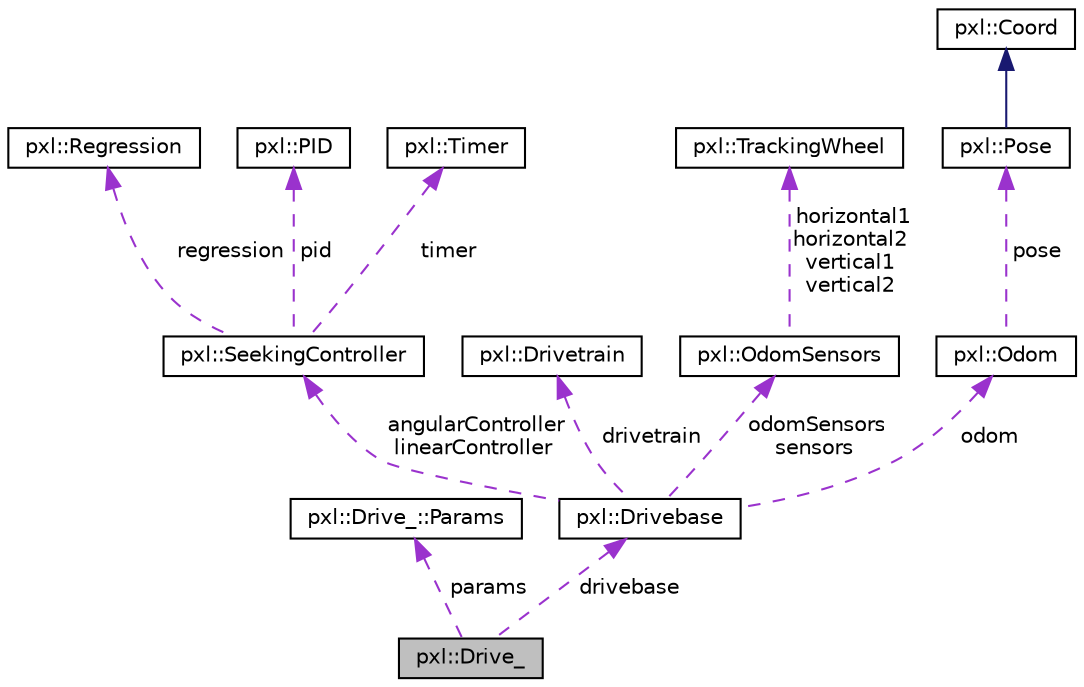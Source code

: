digraph "pxl::Drive_"
{
 // LATEX_PDF_SIZE
  edge [fontname="Helvetica",fontsize="10",labelfontname="Helvetica",labelfontsize="10"];
  node [fontname="Helvetica",fontsize="10",shape=record];
  Node1 [label="pxl::Drive_",height=0.2,width=0.4,color="black", fillcolor="grey75", style="filled", fontcolor="black",tooltip=" "];
  Node2 -> Node1 [dir="back",color="darkorchid3",fontsize="10",style="dashed",label=" params" ,fontname="Helvetica"];
  Node2 [label="pxl::Drive_::Params",height=0.2,width=0.4,color="black", fillcolor="white", style="filled",URL="$structpxl_1_1Drive___1_1Params.html",tooltip=" "];
  Node3 -> Node1 [dir="back",color="darkorchid3",fontsize="10",style="dashed",label=" drivebase" ,fontname="Helvetica"];
  Node3 [label="pxl::Drivebase",height=0.2,width=0.4,color="black", fillcolor="white", style="filled",URL="$classpxl_1_1Drivebase.html",tooltip="The Drivebase class represents the base of a robot's drivetrain."];
  Node4 -> Node3 [dir="back",color="darkorchid3",fontsize="10",style="dashed",label=" angularController\nlinearController" ,fontname="Helvetica"];
  Node4 [label="pxl::SeekingController",height=0.2,width=0.4,color="black", fillcolor="white", style="filled",URL="$classpxl_1_1SeekingController.html",tooltip=" "];
  Node5 -> Node4 [dir="back",color="darkorchid3",fontsize="10",style="dashed",label=" regression" ,fontname="Helvetica"];
  Node5 [label="pxl::Regression",height=0.2,width=0.4,color="black", fillcolor="white", style="filled",URL="$classpxl_1_1Regression.html",tooltip=" "];
  Node6 -> Node4 [dir="back",color="darkorchid3",fontsize="10",style="dashed",label=" pid" ,fontname="Helvetica"];
  Node6 [label="pxl::PID",height=0.2,width=0.4,color="black", fillcolor="white", style="filled",URL="$classpxl_1_1PID.html",tooltip="A class representing a Proportional-Integral-Derivative (PID) controller."];
  Node7 -> Node4 [dir="back",color="darkorchid3",fontsize="10",style="dashed",label=" timer" ,fontname="Helvetica"];
  Node7 [label="pxl::Timer",height=0.2,width=0.4,color="black", fillcolor="white", style="filled",URL="$classpxl_1_1Timer.html",tooltip=" "];
  Node8 -> Node3 [dir="back",color="darkorchid3",fontsize="10",style="dashed",label=" drivetrain" ,fontname="Helvetica"];
  Node8 [label="pxl::Drivetrain",height=0.2,width=0.4,color="black", fillcolor="white", style="filled",URL="$classpxl_1_1Drivetrain.html",tooltip=" "];
  Node9 -> Node3 [dir="back",color="darkorchid3",fontsize="10",style="dashed",label=" odomSensors\nsensors" ,fontname="Helvetica"];
  Node9 [label="pxl::OdomSensors",height=0.2,width=0.4,color="black", fillcolor="white", style="filled",URL="$structpxl_1_1OdomSensors.html",tooltip=" "];
  Node10 -> Node9 [dir="back",color="darkorchid3",fontsize="10",style="dashed",label=" horizontal1\nhorizontal2\nvertical1\nvertical2" ,fontname="Helvetica"];
  Node10 [label="pxl::TrackingWheel",height=0.2,width=0.4,color="black", fillcolor="white", style="filled",URL="$classpxl_1_1TrackingWheel.html",tooltip="Represents a tracking wheel used for measuring distance traveled by a robot."];
  Node11 -> Node3 [dir="back",color="darkorchid3",fontsize="10",style="dashed",label=" odom" ,fontname="Helvetica"];
  Node11 [label="pxl::Odom",height=0.2,width=0.4,color="black", fillcolor="white", style="filled",URL="$classpxl_1_1Odom.html",tooltip="The Odom class represents an odometry system that tracks the robot's position and orientation."];
  Node12 -> Node11 [dir="back",color="darkorchid3",fontsize="10",style="dashed",label=" pose" ,fontname="Helvetica"];
  Node12 [label="pxl::Pose",height=0.2,width=0.4,color="black", fillcolor="white", style="filled",URL="$classpxl_1_1Pose.html",tooltip="The Pose class contains classes and functions related to (x, y, theta) coordinates."];
  Node13 -> Node12 [dir="back",color="midnightblue",fontsize="10",style="solid",fontname="Helvetica"];
  Node13 [label="pxl::Coord",height=0.2,width=0.4,color="black", fillcolor="white", style="filled",URL="$classpxl_1_1Coord.html",tooltip="Represents a coordinate in 2D space."];
}
